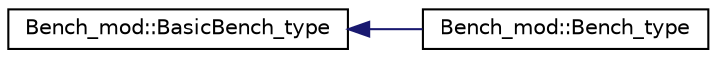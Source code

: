 digraph "Graphical Class Hierarchy"
{
 // LATEX_PDF_SIZE
  edge [fontname="Helvetica",fontsize="10",labelfontname="Helvetica",labelfontsize="10"];
  node [fontname="Helvetica",fontsize="10",shape=record];
  rankdir="LR";
  Node0 [label="Bench_mod::BasicBench_type",height=0.2,width=0.4,color="black", fillcolor="white", style="filled",URL="$structBench__mod_1_1BasicBench__type.html",tooltip="This is the base class for creating low-level benchmark objects."];
  Node0 -> Node1 [dir="back",color="midnightblue",fontsize="10",style="solid",fontname="Helvetica"];
  Node1 [label="Bench_mod::Bench_type",height=0.2,width=0.4,color="black", fillcolor="white", style="filled",URL="$structBench__mod_1_1Bench__type.html",tooltip="This is the class for creating benchmark and performance-profiling objects."];
}
